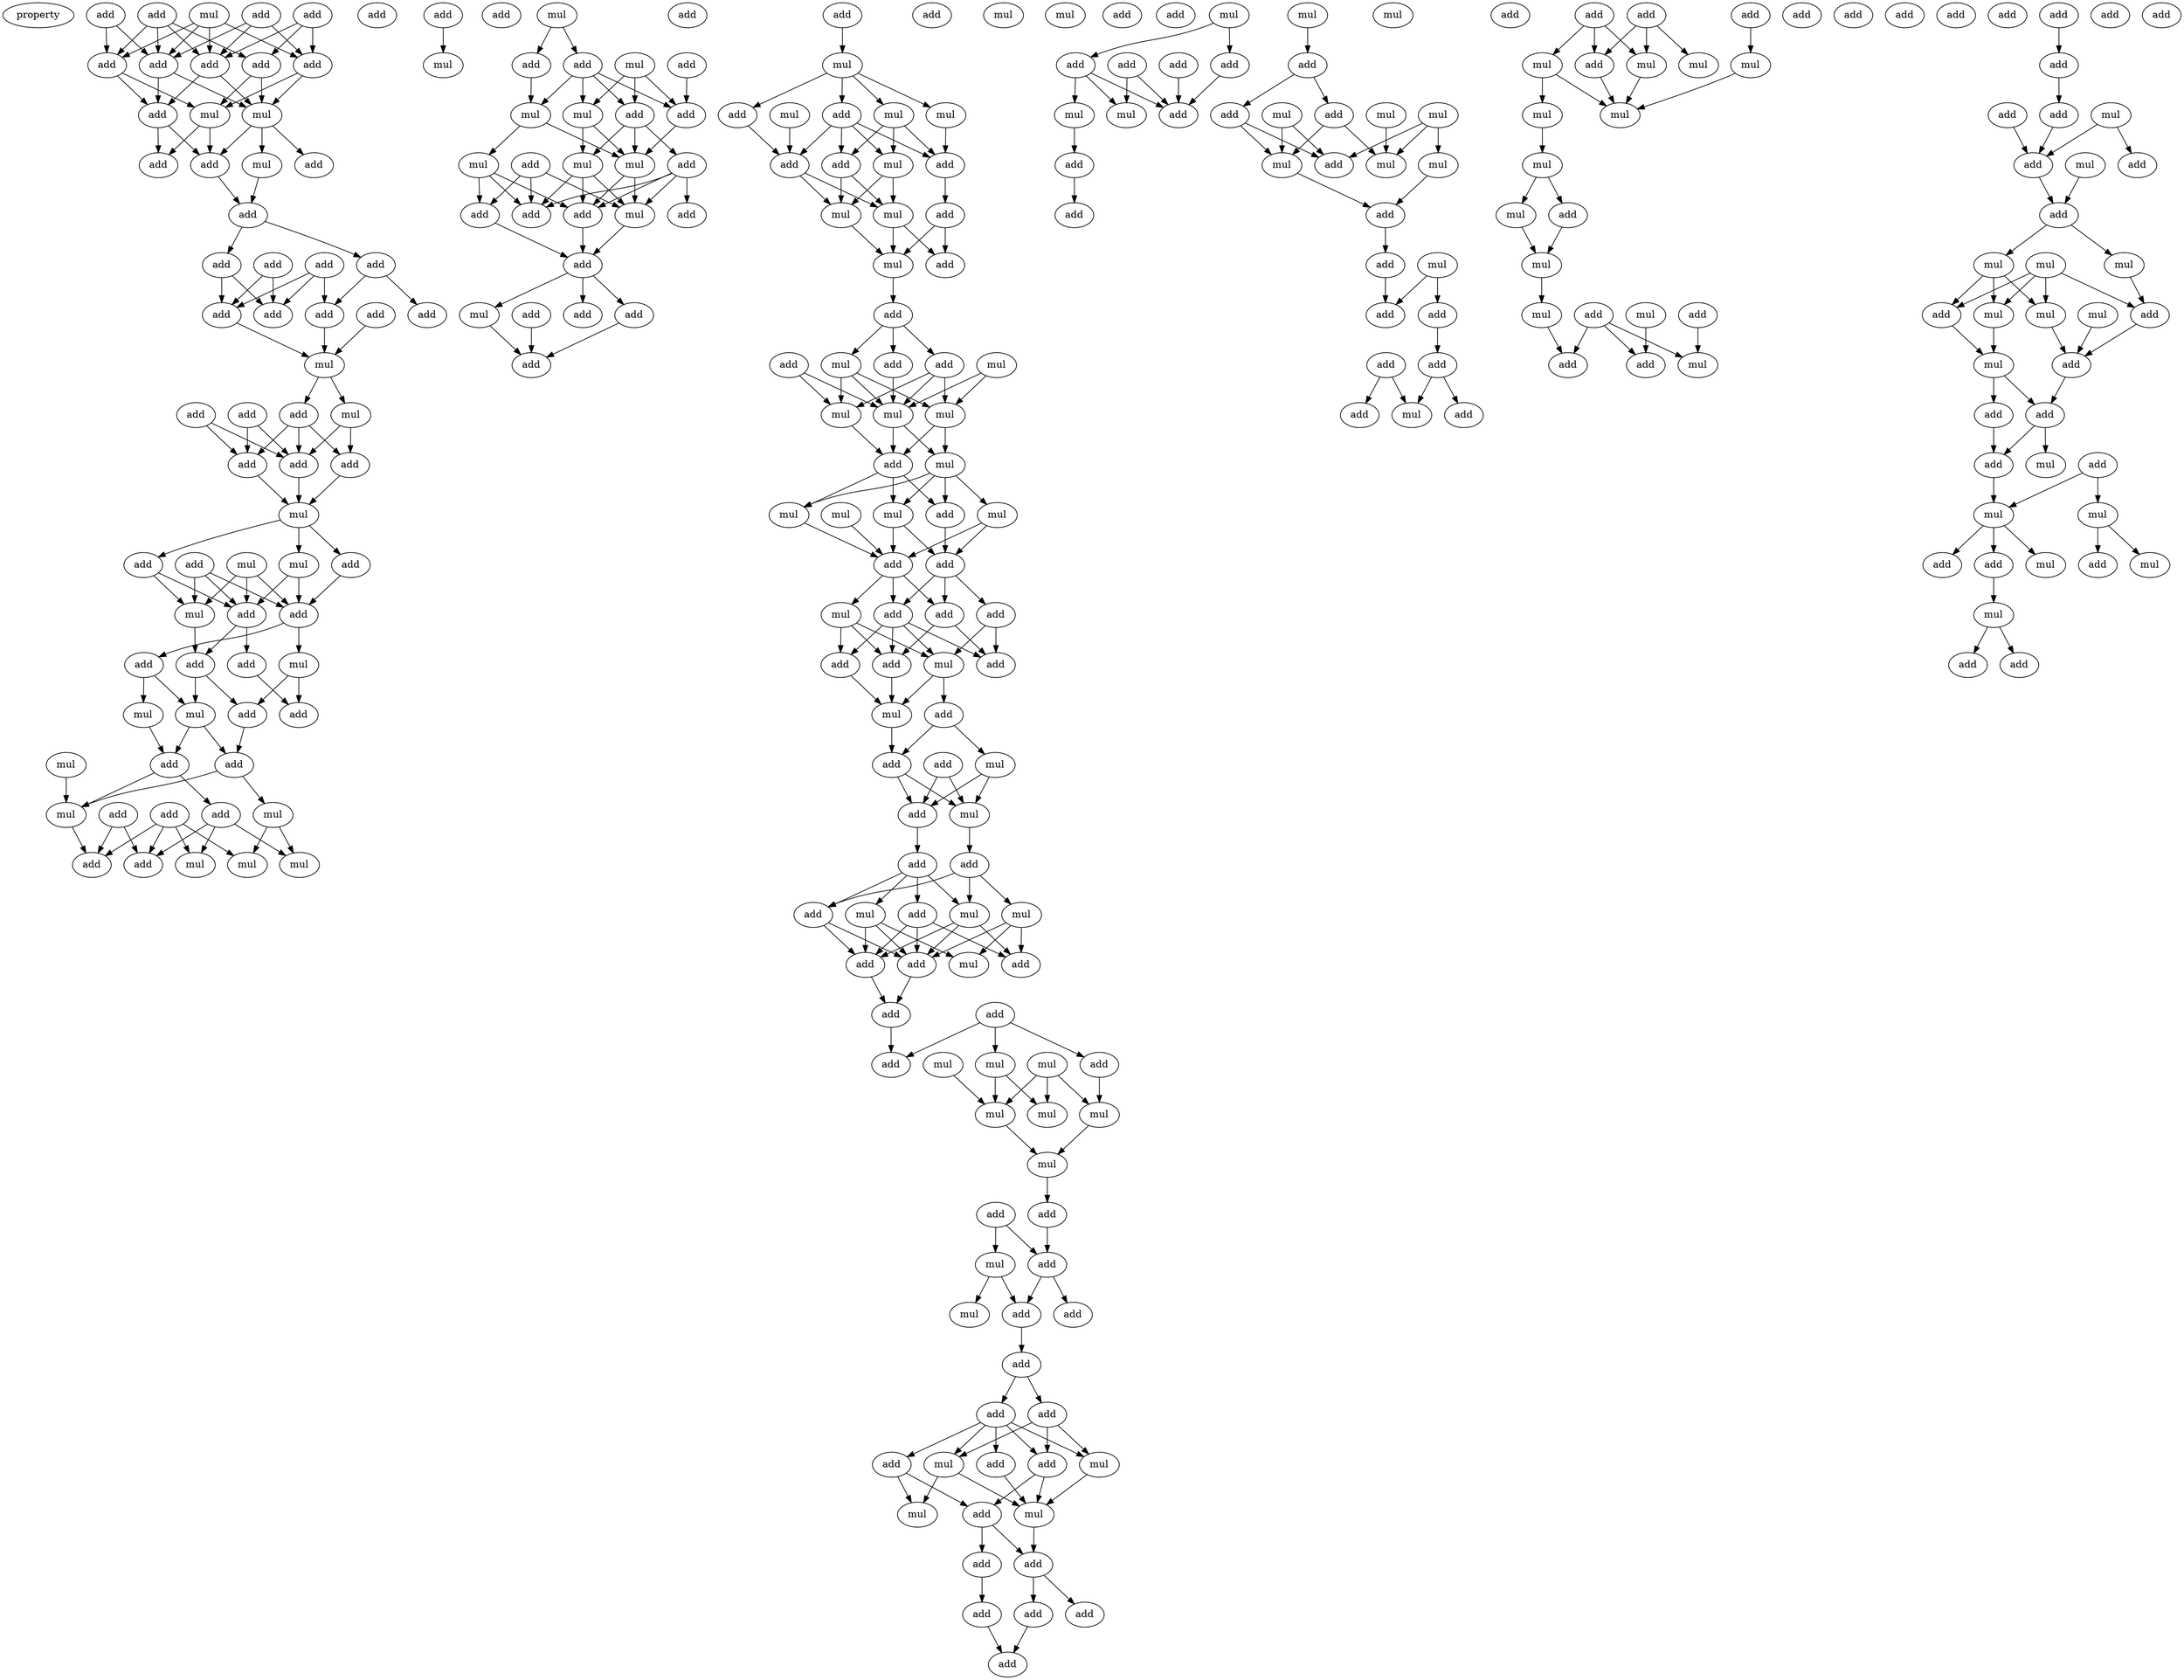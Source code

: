 digraph {
    node [fontcolor=black]
    property [mul=2,lf=1.4]
    0 [ label = add ];
    1 [ label = mul ];
    2 [ label = add ];
    3 [ label = add ];
    4 [ label = add ];
    5 [ label = add ];
    6 [ label = add ];
    7 [ label = add ];
    8 [ label = add ];
    9 [ label = add ];
    10 [ label = add ];
    11 [ label = mul ];
    12 [ label = mul ];
    13 [ label = mul ];
    14 [ label = add ];
    15 [ label = add ];
    16 [ label = add ];
    17 [ label = add ];
    18 [ label = add ];
    19 [ label = add ];
    20 [ label = add ];
    21 [ label = add ];
    22 [ label = add ];
    23 [ label = add ];
    24 [ label = add ];
    25 [ label = add ];
    26 [ label = add ];
    27 [ label = mul ];
    28 [ label = add ];
    29 [ label = add ];
    30 [ label = mul ];
    31 [ label = add ];
    32 [ label = add ];
    33 [ label = add ];
    34 [ label = add ];
    35 [ label = mul ];
    36 [ label = add ];
    37 [ label = mul ];
    38 [ label = add ];
    39 [ label = add ];
    40 [ label = mul ];
    41 [ label = add ];
    42 [ label = add ];
    43 [ label = mul ];
    44 [ label = mul ];
    45 [ label = add ];
    46 [ label = add ];
    47 [ label = add ];
    48 [ label = add ];
    49 [ label = mul ];
    50 [ label = add ];
    51 [ label = mul ];
    52 [ label = mul ];
    53 [ label = add ];
    54 [ label = add ];
    55 [ label = mul ];
    56 [ label = mul ];
    57 [ label = add ];
    58 [ label = add ];
    59 [ label = add ];
    60 [ label = mul ];
    61 [ label = add ];
    62 [ label = add ];
    63 [ label = mul ];
    64 [ label = mul ];
    65 [ label = add ];
    66 [ label = add ];
    67 [ label = add ];
    68 [ label = mul ];
    69 [ label = mul ];
    70 [ label = add ];
    71 [ label = add ];
    72 [ label = add ];
    73 [ label = mul ];
    74 [ label = add ];
    75 [ label = mul ];
    76 [ label = mul ];
    77 [ label = add ];
    78 [ label = add ];
    79 [ label = mul ];
    80 [ label = mul ];
    81 [ label = add ];
    82 [ label = add ];
    83 [ label = mul ];
    84 [ label = add ];
    85 [ label = add ];
    86 [ label = add ];
    87 [ label = add ];
    88 [ label = mul ];
    89 [ label = add ];
    90 [ label = add ];
    91 [ label = add ];
    92 [ label = mul ];
    93 [ label = add ];
    94 [ label = add ];
    95 [ label = add ];
    96 [ label = mul ];
    97 [ label = add ];
    98 [ label = add ];
    99 [ label = mul ];
    100 [ label = mul ];
    101 [ label = mul ];
    102 [ label = add ];
    103 [ label = add ];
    104 [ label = mul ];
    105 [ label = add ];
    106 [ label = mul ];
    107 [ label = mul ];
    108 [ label = add ];
    109 [ label = mul ];
    110 [ label = add ];
    111 [ label = add ];
    112 [ label = add ];
    113 [ label = mul ];
    114 [ label = mul ];
    115 [ label = add ];
    116 [ label = add ];
    117 [ label = mul ];
    118 [ label = mul ];
    119 [ label = mul ];
    120 [ label = mul ];
    121 [ label = add ];
    122 [ label = add ];
    123 [ label = mul ];
    124 [ label = mul ];
    125 [ label = mul ];
    126 [ label = mul ];
    127 [ label = add ];
    128 [ label = add ];
    129 [ label = add ];
    130 [ label = add ];
    131 [ label = add ];
    132 [ label = mul ];
    133 [ label = add ];
    134 [ label = mul ];
    135 [ label = add ];
    136 [ label = add ];
    137 [ label = add ];
    138 [ label = mul ];
    139 [ label = add ];
    140 [ label = mul ];
    141 [ label = add ];
    142 [ label = add ];
    143 [ label = add ];
    144 [ label = mul ];
    145 [ label = add ];
    146 [ label = add ];
    147 [ label = mul ];
    148 [ label = add ];
    149 [ label = add ];
    150 [ label = mul ];
    151 [ label = mul ];
    152 [ label = add ];
    153 [ label = add ];
    154 [ label = add ];
    155 [ label = mul ];
    156 [ label = add ];
    157 [ label = add ];
    158 [ label = mul ];
    159 [ label = mul ];
    160 [ label = mul ];
    161 [ label = add ];
    162 [ label = add ];
    163 [ label = mul ];
    164 [ label = mul ];
    165 [ label = mul ];
    166 [ label = mul ];
    167 [ label = add ];
    168 [ label = add ];
    169 [ label = mul ];
    170 [ label = add ];
    171 [ label = mul ];
    172 [ label = mul ];
    173 [ label = add ];
    174 [ label = add ];
    175 [ label = add ];
    176 [ label = add ];
    177 [ label = add ];
    178 [ label = add ];
    179 [ label = add ];
    180 [ label = mul ];
    181 [ label = add ];
    182 [ label = mul ];
    183 [ label = add ];
    184 [ label = mul ];
    185 [ label = mul ];
    186 [ label = add ];
    187 [ label = add ];
    188 [ label = add ];
    189 [ label = add ];
    190 [ label = add ];
    191 [ label = mul ];
    192 [ label = add ];
    193 [ label = add ];
    194 [ label = add ];
    195 [ label = mul ];
    196 [ label = add ];
    197 [ label = add ];
    198 [ label = add ];
    199 [ label = add ];
    200 [ label = mul ];
    201 [ label = add ];
    202 [ label = mul ];
    203 [ label = add ];
    204 [ label = mul ];
    205 [ label = add ];
    206 [ label = add ];
    207 [ label = mul ];
    208 [ label = mul ];
    209 [ label = mul ];
    210 [ label = add ];
    211 [ label = add ];
    212 [ label = mul ];
    213 [ label = mul ];
    214 [ label = mul ];
    215 [ label = add ];
    216 [ label = add ];
    217 [ label = add ];
    218 [ label = mul ];
    219 [ label = add ];
    220 [ label = add ];
    221 [ label = add ];
    222 [ label = add ];
    223 [ label = mul ];
    224 [ label = mul ];
    225 [ label = add ];
    226 [ label = add ];
    227 [ label = add ];
    228 [ label = add ];
    229 [ label = add ];
    230 [ label = add ];
    231 [ label = add ];
    232 [ label = mul ];
    233 [ label = mul ];
    234 [ label = mul ];
    235 [ label = mul ];
    236 [ label = add ];
    237 [ label = mul ];
    238 [ label = add ];
    239 [ label = mul ];
    240 [ label = mul ];
    241 [ label = mul ];
    242 [ label = add ];
    243 [ label = add ];
    244 [ label = add ];
    245 [ label = add ];
    246 [ label = mul ];
    247 [ label = mul ];
    248 [ label = add ];
    249 [ label = add ];
    250 [ label = mul ];
    251 [ label = add ];
    252 [ label = add ];
    253 [ label = mul ];
    254 [ label = add ];
    255 [ label = add ];
    256 [ label = mul ];
    257 [ label = add ];
    258 [ label = add ];
    259 [ label = add ];
    260 [ label = mul ];
    261 [ label = add ];
    262 [ label = add ];
    263 [ label = mul ];
    264 [ label = mul ];
    265 [ label = mul ];
    266 [ label = add ];
    267 [ label = mul ];
    268 [ label = mul ];
    269 [ label = mul ];
    270 [ label = add ];
    271 [ label = add ];
    272 [ label = mul ];
    273 [ label = add ];
    274 [ label = add ];
    275 [ label = mul ];
    276 [ label = add ];
    277 [ label = add ];
    278 [ label = add ];
    279 [ label = add ];
    280 [ label = mul ];
    281 [ label = mul ];
    282 [ label = add ];
    283 [ label = mul ];
    284 [ label = add ];
    285 [ label = mul ];
    286 [ label = add ];
    287 [ label = mul ];
    288 [ label = add ];
    289 [ label = add ];
    0 -> 6 [ name = 0 ];
    0 -> 7 [ name = 1 ];
    0 -> 8 [ name = 2 ];
    1 -> 5 [ name = 3 ];
    1 -> 6 [ name = 4 ];
    1 -> 8 [ name = 5 ];
    1 -> 9 [ name = 6 ];
    2 -> 5 [ name = 7 ];
    2 -> 9 [ name = 8 ];
    3 -> 5 [ name = 9 ];
    3 -> 6 [ name = 10 ];
    3 -> 8 [ name = 11 ];
    4 -> 5 [ name = 12 ];
    4 -> 7 [ name = 13 ];
    4 -> 8 [ name = 14 ];
    4 -> 9 [ name = 15 ];
    5 -> 10 [ name = 16 ];
    5 -> 12 [ name = 17 ];
    6 -> 11 [ name = 18 ];
    6 -> 12 [ name = 19 ];
    7 -> 11 [ name = 20 ];
    7 -> 12 [ name = 21 ];
    8 -> 10 [ name = 22 ];
    8 -> 12 [ name = 23 ];
    9 -> 10 [ name = 24 ];
    9 -> 11 [ name = 25 ];
    10 -> 14 [ name = 26 ];
    10 -> 15 [ name = 27 ];
    11 -> 14 [ name = 28 ];
    11 -> 15 [ name = 29 ];
    12 -> 13 [ name = 30 ];
    12 -> 14 [ name = 31 ];
    12 -> 16 [ name = 32 ];
    13 -> 17 [ name = 33 ];
    14 -> 17 [ name = 34 ];
    17 -> 18 [ name = 35 ];
    17 -> 20 [ name = 36 ];
    18 -> 22 [ name = 37 ];
    18 -> 24 [ name = 38 ];
    19 -> 22 [ name = 39 ];
    19 -> 24 [ name = 40 ];
    19 -> 25 [ name = 41 ];
    20 -> 25 [ name = 42 ];
    20 -> 26 [ name = 43 ];
    21 -> 22 [ name = 44 ];
    21 -> 24 [ name = 45 ];
    22 -> 27 [ name = 46 ];
    23 -> 27 [ name = 47 ];
    25 -> 27 [ name = 48 ];
    27 -> 29 [ name = 49 ];
    27 -> 30 [ name = 50 ];
    28 -> 32 [ name = 51 ];
    28 -> 33 [ name = 52 ];
    29 -> 32 [ name = 53 ];
    29 -> 33 [ name = 54 ];
    29 -> 34 [ name = 55 ];
    30 -> 32 [ name = 56 ];
    30 -> 34 [ name = 57 ];
    31 -> 32 [ name = 58 ];
    31 -> 33 [ name = 59 ];
    32 -> 35 [ name = 60 ];
    33 -> 35 [ name = 61 ];
    34 -> 35 [ name = 62 ];
    35 -> 37 [ name = 63 ];
    35 -> 38 [ name = 64 ];
    35 -> 39 [ name = 65 ];
    36 -> 41 [ name = 66 ];
    36 -> 42 [ name = 67 ];
    36 -> 43 [ name = 68 ];
    37 -> 41 [ name = 69 ];
    37 -> 42 [ name = 70 ];
    38 -> 41 [ name = 71 ];
    39 -> 42 [ name = 72 ];
    39 -> 43 [ name = 73 ];
    40 -> 41 [ name = 74 ];
    40 -> 42 [ name = 75 ];
    40 -> 43 [ name = 76 ];
    41 -> 44 [ name = 77 ];
    41 -> 47 [ name = 78 ];
    42 -> 45 [ name = 79 ];
    42 -> 46 [ name = 80 ];
    43 -> 46 [ name = 81 ];
    44 -> 48 [ name = 82 ];
    44 -> 50 [ name = 83 ];
    45 -> 50 [ name = 84 ];
    46 -> 48 [ name = 85 ];
    46 -> 49 [ name = 86 ];
    47 -> 49 [ name = 87 ];
    47 -> 51 [ name = 88 ];
    48 -> 54 [ name = 89 ];
    49 -> 53 [ name = 90 ];
    49 -> 54 [ name = 91 ];
    51 -> 53 [ name = 92 ];
    52 -> 56 [ name = 93 ];
    53 -> 56 [ name = 94 ];
    53 -> 59 [ name = 95 ];
    54 -> 55 [ name = 96 ];
    54 -> 56 [ name = 97 ];
    55 -> 60 [ name = 98 ];
    55 -> 63 [ name = 99 ];
    56 -> 62 [ name = 100 ];
    57 -> 61 [ name = 101 ];
    57 -> 62 [ name = 102 ];
    58 -> 61 [ name = 103 ];
    58 -> 62 [ name = 104 ];
    58 -> 63 [ name = 105 ];
    58 -> 64 [ name = 106 ];
    59 -> 60 [ name = 107 ];
    59 -> 61 [ name = 108 ];
    59 -> 64 [ name = 109 ];
    66 -> 68 [ name = 110 ];
    69 -> 71 [ name = 111 ];
    69 -> 72 [ name = 112 ];
    70 -> 77 [ name = 113 ];
    71 -> 75 [ name = 114 ];
    71 -> 76 [ name = 115 ];
    71 -> 77 [ name = 116 ];
    71 -> 78 [ name = 117 ];
    72 -> 75 [ name = 118 ];
    73 -> 76 [ name = 119 ];
    73 -> 77 [ name = 120 ];
    73 -> 78 [ name = 121 ];
    75 -> 79 [ name = 122 ];
    75 -> 80 [ name = 123 ];
    76 -> 79 [ name = 124 ];
    76 -> 83 [ name = 125 ];
    77 -> 79 [ name = 126 ];
    78 -> 79 [ name = 127 ];
    78 -> 81 [ name = 128 ];
    78 -> 83 [ name = 129 ];
    79 -> 85 [ name = 130 ];
    79 -> 88 [ name = 131 ];
    80 -> 84 [ name = 132 ];
    80 -> 85 [ name = 133 ];
    80 -> 86 [ name = 134 ];
    81 -> 84 [ name = 135 ];
    81 -> 85 [ name = 136 ];
    81 -> 87 [ name = 137 ];
    81 -> 88 [ name = 138 ];
    82 -> 84 [ name = 139 ];
    82 -> 86 [ name = 140 ];
    82 -> 88 [ name = 141 ];
    83 -> 84 [ name = 142 ];
    83 -> 85 [ name = 143 ];
    83 -> 88 [ name = 144 ];
    85 -> 89 [ name = 145 ];
    86 -> 89 [ name = 146 ];
    88 -> 89 [ name = 147 ];
    89 -> 90 [ name = 148 ];
    89 -> 91 [ name = 149 ];
    89 -> 92 [ name = 150 ];
    91 -> 95 [ name = 151 ];
    92 -> 95 [ name = 152 ];
    93 -> 95 [ name = 153 ];
    94 -> 96 [ name = 154 ];
    96 -> 97 [ name = 155 ];
    96 -> 98 [ name = 156 ];
    96 -> 100 [ name = 157 ];
    96 -> 101 [ name = 158 ];
    97 -> 105 [ name = 159 ];
    98 -> 102 [ name = 160 ];
    98 -> 103 [ name = 161 ];
    98 -> 104 [ name = 162 ];
    98 -> 105 [ name = 163 ];
    99 -> 105 [ name = 164 ];
    100 -> 102 [ name = 165 ];
    100 -> 103 [ name = 166 ];
    100 -> 104 [ name = 167 ];
    101 -> 102 [ name = 168 ];
    102 -> 108 [ name = 169 ];
    103 -> 106 [ name = 170 ];
    103 -> 107 [ name = 171 ];
    104 -> 106 [ name = 172 ];
    104 -> 107 [ name = 173 ];
    105 -> 106 [ name = 174 ];
    105 -> 107 [ name = 175 ];
    106 -> 109 [ name = 176 ];
    106 -> 110 [ name = 177 ];
    107 -> 109 [ name = 178 ];
    108 -> 109 [ name = 179 ];
    108 -> 110 [ name = 180 ];
    109 -> 111 [ name = 181 ];
    111 -> 112 [ name = 182 ];
    111 -> 114 [ name = 183 ];
    111 -> 115 [ name = 184 ];
    112 -> 119 [ name = 185 ];
    113 -> 117 [ name = 186 ];
    113 -> 119 [ name = 187 ];
    114 -> 117 [ name = 188 ];
    114 -> 118 [ name = 189 ];
    114 -> 119 [ name = 190 ];
    115 -> 117 [ name = 191 ];
    115 -> 118 [ name = 192 ];
    115 -> 119 [ name = 193 ];
    116 -> 118 [ name = 194 ];
    116 -> 119 [ name = 195 ];
    117 -> 120 [ name = 196 ];
    117 -> 121 [ name = 197 ];
    118 -> 121 [ name = 198 ];
    119 -> 120 [ name = 199 ];
    119 -> 121 [ name = 200 ];
    120 -> 122 [ name = 201 ];
    120 -> 123 [ name = 202 ];
    120 -> 124 [ name = 203 ];
    120 -> 126 [ name = 204 ];
    121 -> 122 [ name = 205 ];
    121 -> 124 [ name = 206 ];
    121 -> 126 [ name = 207 ];
    122 -> 128 [ name = 208 ];
    123 -> 127 [ name = 209 ];
    123 -> 128 [ name = 210 ];
    124 -> 127 [ name = 211 ];
    124 -> 128 [ name = 212 ];
    125 -> 127 [ name = 213 ];
    126 -> 127 [ name = 214 ];
    127 -> 129 [ name = 215 ];
    127 -> 130 [ name = 216 ];
    127 -> 132 [ name = 217 ];
    128 -> 129 [ name = 218 ];
    128 -> 130 [ name = 219 ];
    128 -> 131 [ name = 220 ];
    129 -> 133 [ name = 221 ];
    129 -> 134 [ name = 222 ];
    129 -> 135 [ name = 223 ];
    129 -> 136 [ name = 224 ];
    130 -> 133 [ name = 225 ];
    130 -> 135 [ name = 226 ];
    131 -> 133 [ name = 227 ];
    131 -> 134 [ name = 228 ];
    132 -> 134 [ name = 229 ];
    132 -> 135 [ name = 230 ];
    132 -> 136 [ name = 231 ];
    134 -> 137 [ name = 232 ];
    134 -> 138 [ name = 233 ];
    135 -> 138 [ name = 234 ];
    136 -> 138 [ name = 235 ];
    137 -> 140 [ name = 236 ];
    137 -> 142 [ name = 237 ];
    138 -> 142 [ name = 238 ];
    140 -> 143 [ name = 239 ];
    140 -> 144 [ name = 240 ];
    141 -> 143 [ name = 241 ];
    141 -> 144 [ name = 242 ];
    142 -> 143 [ name = 243 ];
    142 -> 144 [ name = 244 ];
    143 -> 146 [ name = 245 ];
    144 -> 145 [ name = 246 ];
    145 -> 147 [ name = 247 ];
    145 -> 149 [ name = 248 ];
    145 -> 151 [ name = 249 ];
    146 -> 148 [ name = 250 ];
    146 -> 149 [ name = 251 ];
    146 -> 150 [ name = 252 ];
    146 -> 151 [ name = 253 ];
    147 -> 152 [ name = 254 ];
    147 -> 153 [ name = 255 ];
    147 -> 155 [ name = 256 ];
    148 -> 152 [ name = 257 ];
    148 -> 153 [ name = 258 ];
    148 -> 154 [ name = 259 ];
    149 -> 152 [ name = 260 ];
    149 -> 154 [ name = 261 ];
    150 -> 152 [ name = 262 ];
    150 -> 154 [ name = 263 ];
    150 -> 155 [ name = 264 ];
    151 -> 152 [ name = 265 ];
    151 -> 153 [ name = 266 ];
    151 -> 154 [ name = 267 ];
    152 -> 156 [ name = 268 ];
    154 -> 156 [ name = 269 ];
    156 -> 162 [ name = 270 ];
    157 -> 159 [ name = 271 ];
    157 -> 161 [ name = 272 ];
    157 -> 162 [ name = 273 ];
    158 -> 165 [ name = 274 ];
    159 -> 163 [ name = 275 ];
    159 -> 165 [ name = 276 ];
    160 -> 163 [ name = 277 ];
    160 -> 164 [ name = 278 ];
    160 -> 165 [ name = 279 ];
    161 -> 164 [ name = 280 ];
    164 -> 166 [ name = 281 ];
    165 -> 166 [ name = 282 ];
    166 -> 167 [ name = 283 ];
    167 -> 170 [ name = 284 ];
    168 -> 169 [ name = 285 ];
    168 -> 170 [ name = 286 ];
    169 -> 172 [ name = 287 ];
    169 -> 173 [ name = 288 ];
    170 -> 173 [ name = 289 ];
    170 -> 174 [ name = 290 ];
    173 -> 175 [ name = 291 ];
    175 -> 176 [ name = 292 ];
    175 -> 177 [ name = 293 ];
    176 -> 178 [ name = 294 ];
    176 -> 179 [ name = 295 ];
    176 -> 180 [ name = 296 ];
    176 -> 181 [ name = 297 ];
    176 -> 182 [ name = 298 ];
    177 -> 179 [ name = 299 ];
    177 -> 180 [ name = 300 ];
    177 -> 182 [ name = 301 ];
    178 -> 183 [ name = 302 ];
    178 -> 184 [ name = 303 ];
    179 -> 183 [ name = 304 ];
    179 -> 185 [ name = 305 ];
    180 -> 185 [ name = 306 ];
    181 -> 185 [ name = 307 ];
    182 -> 184 [ name = 308 ];
    182 -> 185 [ name = 309 ];
    183 -> 186 [ name = 310 ];
    183 -> 187 [ name = 311 ];
    185 -> 186 [ name = 312 ];
    186 -> 188 [ name = 313 ];
    186 -> 190 [ name = 314 ];
    187 -> 189 [ name = 315 ];
    189 -> 192 [ name = 316 ];
    190 -> 192 [ name = 317 ];
    195 -> 198 [ name = 318 ];
    195 -> 199 [ name = 319 ];
    196 -> 200 [ name = 320 ];
    196 -> 201 [ name = 321 ];
    197 -> 201 [ name = 322 ];
    198 -> 200 [ name = 323 ];
    198 -> 201 [ name = 324 ];
    198 -> 202 [ name = 325 ];
    199 -> 201 [ name = 326 ];
    202 -> 203 [ name = 327 ];
    203 -> 205 [ name = 328 ];
    204 -> 206 [ name = 329 ];
    206 -> 210 [ name = 330 ];
    206 -> 211 [ name = 331 ];
    207 -> 212 [ name = 332 ];
    207 -> 215 [ name = 333 ];
    208 -> 213 [ name = 334 ];
    208 -> 214 [ name = 335 ];
    208 -> 215 [ name = 336 ];
    209 -> 214 [ name = 337 ];
    210 -> 212 [ name = 338 ];
    210 -> 214 [ name = 339 ];
    211 -> 212 [ name = 340 ];
    211 -> 215 [ name = 341 ];
    212 -> 216 [ name = 342 ];
    213 -> 216 [ name = 343 ];
    216 -> 217 [ name = 344 ];
    217 -> 220 [ name = 345 ];
    218 -> 219 [ name = 346 ];
    218 -> 220 [ name = 347 ];
    219 -> 221 [ name = 348 ];
    221 -> 223 [ name = 349 ];
    221 -> 226 [ name = 350 ];
    222 -> 223 [ name = 351 ];
    222 -> 225 [ name = 352 ];
    228 -> 231 [ name = 353 ];
    228 -> 234 [ name = 354 ];
    228 -> 235 [ name = 355 ];
    229 -> 233 [ name = 356 ];
    230 -> 231 [ name = 357 ];
    230 -> 232 [ name = 358 ];
    230 -> 235 [ name = 359 ];
    231 -> 237 [ name = 360 ];
    233 -> 237 [ name = 361 ];
    234 -> 237 [ name = 362 ];
    234 -> 239 [ name = 363 ];
    235 -> 237 [ name = 364 ];
    239 -> 240 [ name = 365 ];
    240 -> 241 [ name = 366 ];
    240 -> 243 [ name = 367 ];
    241 -> 246 [ name = 368 ];
    243 -> 246 [ name = 369 ];
    246 -> 247 [ name = 370 ];
    247 -> 252 [ name = 371 ];
    248 -> 253 [ name = 372 ];
    249 -> 251 [ name = 373 ];
    249 -> 252 [ name = 374 ];
    249 -> 253 [ name = 375 ];
    250 -> 251 [ name = 376 ];
    254 -> 255 [ name = 377 ];
    255 -> 257 [ name = 378 ];
    256 -> 259 [ name = 379 ];
    256 -> 261 [ name = 380 ];
    257 -> 261 [ name = 381 ];
    258 -> 261 [ name = 382 ];
    260 -> 262 [ name = 383 ];
    261 -> 262 [ name = 384 ];
    262 -> 264 [ name = 385 ];
    262 -> 265 [ name = 386 ];
    263 -> 266 [ name = 387 ];
    263 -> 267 [ name = 388 ];
    263 -> 269 [ name = 389 ];
    263 -> 270 [ name = 390 ];
    264 -> 266 [ name = 391 ];
    265 -> 267 [ name = 392 ];
    265 -> 269 [ name = 393 ];
    265 -> 270 [ name = 394 ];
    266 -> 271 [ name = 395 ];
    267 -> 272 [ name = 396 ];
    268 -> 271 [ name = 397 ];
    269 -> 271 [ name = 398 ];
    270 -> 272 [ name = 399 ];
    271 -> 273 [ name = 400 ];
    272 -> 273 [ name = 401 ];
    272 -> 274 [ name = 402 ];
    273 -> 275 [ name = 403 ];
    273 -> 276 [ name = 404 ];
    274 -> 276 [ name = 405 ];
    276 -> 280 [ name = 406 ];
    277 -> 280 [ name = 407 ];
    277 -> 281 [ name = 408 ];
    280 -> 282 [ name = 409 ];
    280 -> 284 [ name = 410 ];
    280 -> 285 [ name = 411 ];
    281 -> 283 [ name = 412 ];
    281 -> 286 [ name = 413 ];
    284 -> 287 [ name = 414 ];
    287 -> 288 [ name = 415 ];
    287 -> 289 [ name = 416 ];
}

